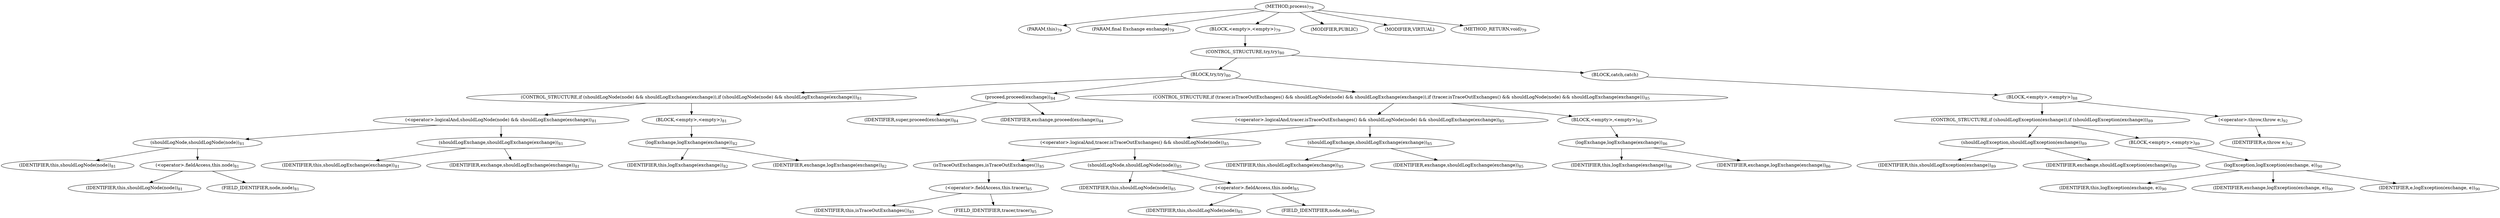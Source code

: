 digraph "process" {  
"180" [label = <(METHOD,process)<SUB>79</SUB>> ]
"16" [label = <(PARAM,this)<SUB>79</SUB>> ]
"181" [label = <(PARAM,final Exchange exchange)<SUB>79</SUB>> ]
"182" [label = <(BLOCK,&lt;empty&gt;,&lt;empty&gt;)<SUB>79</SUB>> ]
"183" [label = <(CONTROL_STRUCTURE,try,try)<SUB>80</SUB>> ]
"184" [label = <(BLOCK,try,try)<SUB>80</SUB>> ]
"185" [label = <(CONTROL_STRUCTURE,if (shouldLogNode(node) &amp;&amp; shouldLogExchange(exchange)),if (shouldLogNode(node) &amp;&amp; shouldLogExchange(exchange)))<SUB>81</SUB>> ]
"186" [label = <(&lt;operator&gt;.logicalAnd,shouldLogNode(node) &amp;&amp; shouldLogExchange(exchange))<SUB>81</SUB>> ]
"187" [label = <(shouldLogNode,shouldLogNode(node))<SUB>81</SUB>> ]
"15" [label = <(IDENTIFIER,this,shouldLogNode(node))<SUB>81</SUB>> ]
"188" [label = <(&lt;operator&gt;.fieldAccess,this.node)<SUB>81</SUB>> ]
"189" [label = <(IDENTIFIER,this,shouldLogNode(node))<SUB>81</SUB>> ]
"190" [label = <(FIELD_IDENTIFIER,node,node)<SUB>81</SUB>> ]
"191" [label = <(shouldLogExchange,shouldLogExchange(exchange))<SUB>81</SUB>> ]
"17" [label = <(IDENTIFIER,this,shouldLogExchange(exchange))<SUB>81</SUB>> ]
"192" [label = <(IDENTIFIER,exchange,shouldLogExchange(exchange))<SUB>81</SUB>> ]
"193" [label = <(BLOCK,&lt;empty&gt;,&lt;empty&gt;)<SUB>81</SUB>> ]
"194" [label = <(logExchange,logExchange(exchange))<SUB>82</SUB>> ]
"18" [label = <(IDENTIFIER,this,logExchange(exchange))<SUB>82</SUB>> ]
"195" [label = <(IDENTIFIER,exchange,logExchange(exchange))<SUB>82</SUB>> ]
"196" [label = <(proceed,proceed(exchange))<SUB>84</SUB>> ]
"197" [label = <(IDENTIFIER,super,proceed(exchange))<SUB>84</SUB>> ]
"198" [label = <(IDENTIFIER,exchange,proceed(exchange))<SUB>84</SUB>> ]
"199" [label = <(CONTROL_STRUCTURE,if (tracer.isTraceOutExchanges() &amp;&amp; shouldLogNode(node) &amp;&amp; shouldLogExchange(exchange)),if (tracer.isTraceOutExchanges() &amp;&amp; shouldLogNode(node) &amp;&amp; shouldLogExchange(exchange)))<SUB>85</SUB>> ]
"200" [label = <(&lt;operator&gt;.logicalAnd,tracer.isTraceOutExchanges() &amp;&amp; shouldLogNode(node) &amp;&amp; shouldLogExchange(exchange))<SUB>85</SUB>> ]
"201" [label = <(&lt;operator&gt;.logicalAnd,tracer.isTraceOutExchanges() &amp;&amp; shouldLogNode(node))<SUB>85</SUB>> ]
"202" [label = <(isTraceOutExchanges,isTraceOutExchanges())<SUB>85</SUB>> ]
"203" [label = <(&lt;operator&gt;.fieldAccess,this.tracer)<SUB>85</SUB>> ]
"204" [label = <(IDENTIFIER,this,isTraceOutExchanges())<SUB>85</SUB>> ]
"205" [label = <(FIELD_IDENTIFIER,tracer,tracer)<SUB>85</SUB>> ]
"206" [label = <(shouldLogNode,shouldLogNode(node))<SUB>85</SUB>> ]
"19" [label = <(IDENTIFIER,this,shouldLogNode(node))<SUB>85</SUB>> ]
"207" [label = <(&lt;operator&gt;.fieldAccess,this.node)<SUB>85</SUB>> ]
"208" [label = <(IDENTIFIER,this,shouldLogNode(node))<SUB>85</SUB>> ]
"209" [label = <(FIELD_IDENTIFIER,node,node)<SUB>85</SUB>> ]
"210" [label = <(shouldLogExchange,shouldLogExchange(exchange))<SUB>85</SUB>> ]
"20" [label = <(IDENTIFIER,this,shouldLogExchange(exchange))<SUB>85</SUB>> ]
"211" [label = <(IDENTIFIER,exchange,shouldLogExchange(exchange))<SUB>85</SUB>> ]
"212" [label = <(BLOCK,&lt;empty&gt;,&lt;empty&gt;)<SUB>85</SUB>> ]
"213" [label = <(logExchange,logExchange(exchange))<SUB>86</SUB>> ]
"21" [label = <(IDENTIFIER,this,logExchange(exchange))<SUB>86</SUB>> ]
"214" [label = <(IDENTIFIER,exchange,logExchange(exchange))<SUB>86</SUB>> ]
"215" [label = <(BLOCK,catch,catch)> ]
"216" [label = <(BLOCK,&lt;empty&gt;,&lt;empty&gt;)<SUB>88</SUB>> ]
"217" [label = <(CONTROL_STRUCTURE,if (shouldLogException(exchange)),if (shouldLogException(exchange)))<SUB>89</SUB>> ]
"218" [label = <(shouldLogException,shouldLogException(exchange))<SUB>89</SUB>> ]
"22" [label = <(IDENTIFIER,this,shouldLogException(exchange))<SUB>89</SUB>> ]
"219" [label = <(IDENTIFIER,exchange,shouldLogException(exchange))<SUB>89</SUB>> ]
"220" [label = <(BLOCK,&lt;empty&gt;,&lt;empty&gt;)<SUB>89</SUB>> ]
"221" [label = <(logException,logException(exchange, e))<SUB>90</SUB>> ]
"23" [label = <(IDENTIFIER,this,logException(exchange, e))<SUB>90</SUB>> ]
"222" [label = <(IDENTIFIER,exchange,logException(exchange, e))<SUB>90</SUB>> ]
"223" [label = <(IDENTIFIER,e,logException(exchange, e))<SUB>90</SUB>> ]
"224" [label = <(&lt;operator&gt;.throw,throw e;)<SUB>92</SUB>> ]
"225" [label = <(IDENTIFIER,e,throw e;)<SUB>92</SUB>> ]
"226" [label = <(MODIFIER,PUBLIC)> ]
"227" [label = <(MODIFIER,VIRTUAL)> ]
"228" [label = <(METHOD_RETURN,void)<SUB>79</SUB>> ]
  "180" -> "16" 
  "180" -> "181" 
  "180" -> "182" 
  "180" -> "226" 
  "180" -> "227" 
  "180" -> "228" 
  "182" -> "183" 
  "183" -> "184" 
  "183" -> "215" 
  "184" -> "185" 
  "184" -> "196" 
  "184" -> "199" 
  "185" -> "186" 
  "185" -> "193" 
  "186" -> "187" 
  "186" -> "191" 
  "187" -> "15" 
  "187" -> "188" 
  "188" -> "189" 
  "188" -> "190" 
  "191" -> "17" 
  "191" -> "192" 
  "193" -> "194" 
  "194" -> "18" 
  "194" -> "195" 
  "196" -> "197" 
  "196" -> "198" 
  "199" -> "200" 
  "199" -> "212" 
  "200" -> "201" 
  "200" -> "210" 
  "201" -> "202" 
  "201" -> "206" 
  "202" -> "203" 
  "203" -> "204" 
  "203" -> "205" 
  "206" -> "19" 
  "206" -> "207" 
  "207" -> "208" 
  "207" -> "209" 
  "210" -> "20" 
  "210" -> "211" 
  "212" -> "213" 
  "213" -> "21" 
  "213" -> "214" 
  "215" -> "216" 
  "216" -> "217" 
  "216" -> "224" 
  "217" -> "218" 
  "217" -> "220" 
  "218" -> "22" 
  "218" -> "219" 
  "220" -> "221" 
  "221" -> "23" 
  "221" -> "222" 
  "221" -> "223" 
  "224" -> "225" 
}
